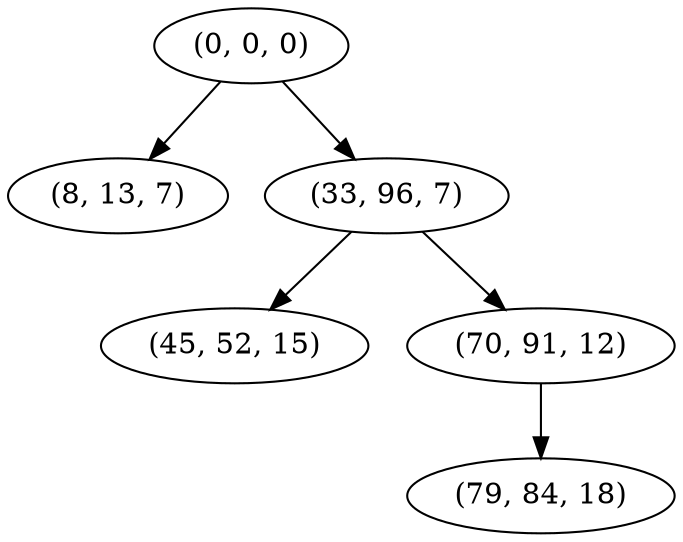 digraph tree {
    "(0, 0, 0)";
    "(8, 13, 7)";
    "(33, 96, 7)";
    "(45, 52, 15)";
    "(70, 91, 12)";
    "(79, 84, 18)";
    "(0, 0, 0)" -> "(8, 13, 7)";
    "(0, 0, 0)" -> "(33, 96, 7)";
    "(33, 96, 7)" -> "(45, 52, 15)";
    "(33, 96, 7)" -> "(70, 91, 12)";
    "(70, 91, 12)" -> "(79, 84, 18)";
}
